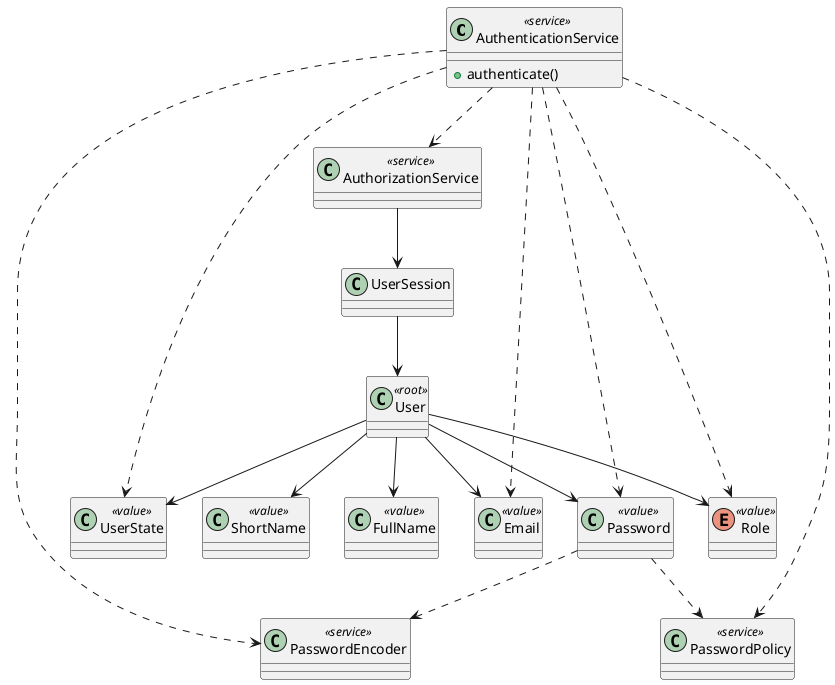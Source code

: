 @startuml


' Services
class AuthenticationService <<service>> {
    + authenticate()
}

class AuthorizationService <<service>> {
}

class PasswordEncoder <<service>> {
}

class PasswordPolicy <<service>> {
}

class UserSession {
}


' User aggregate
class User <<root>> {
}

class UserState <<value>> {
}

class ShortName <<value>> {
}

class FullName <<value>> {
}

class Email <<value>> {
}

class Password <<value>> {
}

enum Role <<value>> {
}



' User value objects
User --> ShortName
User --> FullName
User --> Email
User --> Password
User --> UserState
User --> Role

' What does authentication use?
AuthenticationService ..> AuthorizationService
AuthenticationService ..> Email
AuthenticationService ..> Password
AuthenticationService ..> UserState
AuthenticationService ..> Role
AuthenticationService ..> PasswordPolicy
AuthenticationService ..> PasswordEncoder

' What does authorization have?
AuthorizationService --> UserSession

' What does a user session have?
UserSession --> User

' What does a password use?
' (Since it has business logic rules and can't be directly be persisted)
Password ..> PasswordPolicy
Password ..> PasswordEncoder





@enduml